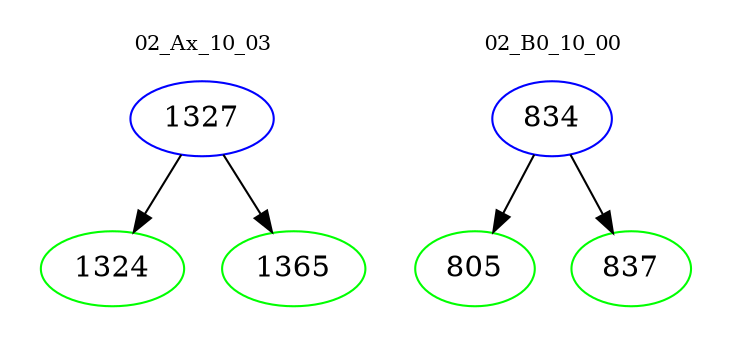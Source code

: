 digraph{
subgraph cluster_0 {
color = white
label = "02_Ax_10_03";
fontsize=10;
T0_1327 [label="1327", color="blue"]
T0_1327 -> T0_1324 [color="black"]
T0_1324 [label="1324", color="green"]
T0_1327 -> T0_1365 [color="black"]
T0_1365 [label="1365", color="green"]
}
subgraph cluster_1 {
color = white
label = "02_B0_10_00";
fontsize=10;
T1_834 [label="834", color="blue"]
T1_834 -> T1_805 [color="black"]
T1_805 [label="805", color="green"]
T1_834 -> T1_837 [color="black"]
T1_837 [label="837", color="green"]
}
}
